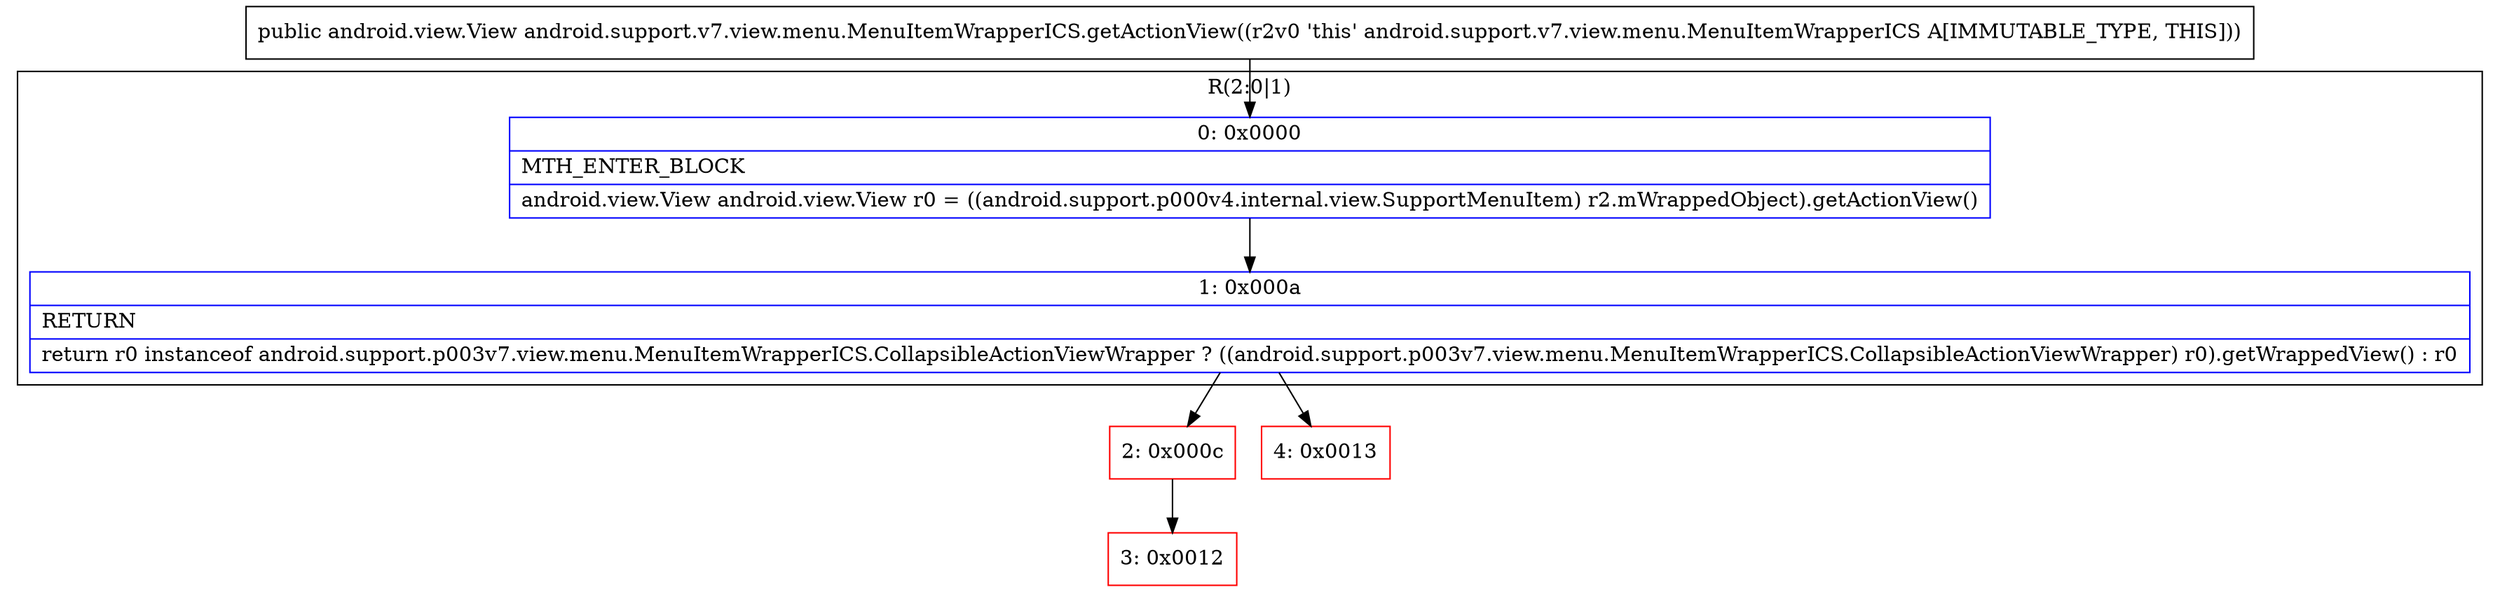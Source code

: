 digraph "CFG forandroid.support.v7.view.menu.MenuItemWrapperICS.getActionView()Landroid\/view\/View;" {
subgraph cluster_Region_860949976 {
label = "R(2:0|1)";
node [shape=record,color=blue];
Node_0 [shape=record,label="{0\:\ 0x0000|MTH_ENTER_BLOCK\l|android.view.View android.view.View r0 = ((android.support.p000v4.internal.view.SupportMenuItem) r2.mWrappedObject).getActionView()\l}"];
Node_1 [shape=record,label="{1\:\ 0x000a|RETURN\l|return r0 instanceof android.support.p003v7.view.menu.MenuItemWrapperICS.CollapsibleActionViewWrapper ? ((android.support.p003v7.view.menu.MenuItemWrapperICS.CollapsibleActionViewWrapper) r0).getWrappedView() : r0\l}"];
}
Node_2 [shape=record,color=red,label="{2\:\ 0x000c}"];
Node_3 [shape=record,color=red,label="{3\:\ 0x0012}"];
Node_4 [shape=record,color=red,label="{4\:\ 0x0013}"];
MethodNode[shape=record,label="{public android.view.View android.support.v7.view.menu.MenuItemWrapperICS.getActionView((r2v0 'this' android.support.v7.view.menu.MenuItemWrapperICS A[IMMUTABLE_TYPE, THIS])) }"];
MethodNode -> Node_0;
Node_0 -> Node_1;
Node_1 -> Node_2;
Node_1 -> Node_4;
Node_2 -> Node_3;
}

